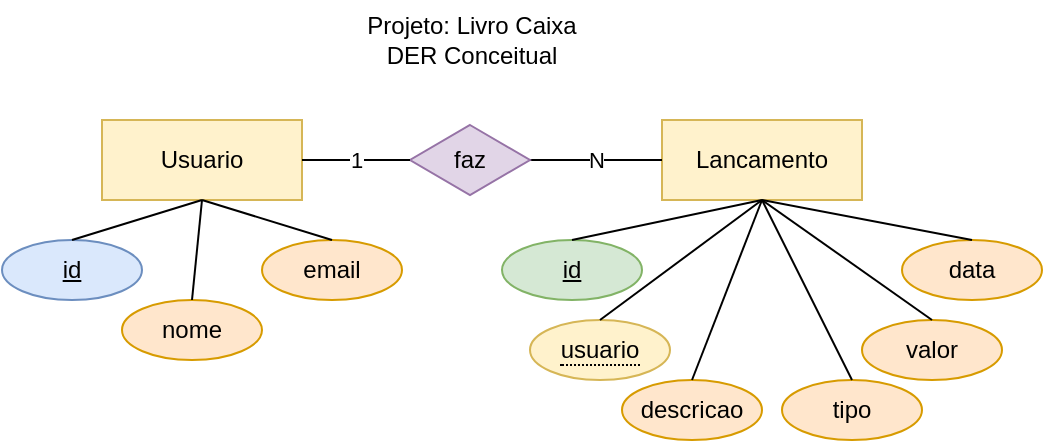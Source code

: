 <mxfile version="24.8.6">
  <diagram name="Página-1" id="6hE0eWu4QvplKjMu0OEx">
    <mxGraphModel dx="683" dy="368" grid="1" gridSize="10" guides="1" tooltips="1" connect="1" arrows="1" fold="1" page="1" pageScale="1" pageWidth="827" pageHeight="1169" math="0" shadow="0">
      <root>
        <mxCell id="0" />
        <mxCell id="1" parent="0" />
        <mxCell id="VtB-TeHQ7SXRlFBVVymZ-1" value="Usuario" style="whiteSpace=wrap;html=1;align=center;fillColor=#fff2cc;strokeColor=#d6b656;" vertex="1" parent="1">
          <mxGeometry x="120" y="110" width="100" height="40" as="geometry" />
        </mxCell>
        <mxCell id="VtB-TeHQ7SXRlFBVVymZ-2" value="Lancamento" style="whiteSpace=wrap;html=1;align=center;fillColor=#fff2cc;strokeColor=#d6b656;" vertex="1" parent="1">
          <mxGeometry x="400" y="110" width="100" height="40" as="geometry" />
        </mxCell>
        <mxCell id="VtB-TeHQ7SXRlFBVVymZ-3" value="Projeto: Livro Caixa&lt;div&gt;DER Conceitual&lt;/div&gt;" style="text;html=1;align=center;verticalAlign=middle;whiteSpace=wrap;rounded=0;" vertex="1" parent="1">
          <mxGeometry x="230" y="50" width="150" height="40" as="geometry" />
        </mxCell>
        <mxCell id="VtB-TeHQ7SXRlFBVVymZ-4" value="id" style="ellipse;whiteSpace=wrap;html=1;align=center;fontStyle=4;fillColor=#dae8fc;strokeColor=#6c8ebf;" vertex="1" parent="1">
          <mxGeometry x="70" y="170" width="70" height="30" as="geometry" />
        </mxCell>
        <mxCell id="VtB-TeHQ7SXRlFBVVymZ-5" value="id" style="ellipse;whiteSpace=wrap;html=1;align=center;fontStyle=4;fillColor=#d5e8d4;strokeColor=#82b366;" vertex="1" parent="1">
          <mxGeometry x="320" y="170" width="70" height="30" as="geometry" />
        </mxCell>
        <mxCell id="VtB-TeHQ7SXRlFBVVymZ-6" value="nome" style="ellipse;whiteSpace=wrap;html=1;align=center;fillColor=#ffe6cc;strokeColor=#d79b00;" vertex="1" parent="1">
          <mxGeometry x="130" y="200" width="70" height="30" as="geometry" />
        </mxCell>
        <mxCell id="VtB-TeHQ7SXRlFBVVymZ-7" value="email" style="ellipse;whiteSpace=wrap;html=1;align=center;fillColor=#ffe6cc;strokeColor=#d79b00;" vertex="1" parent="1">
          <mxGeometry x="200" y="170" width="70" height="30" as="geometry" />
        </mxCell>
        <mxCell id="VtB-TeHQ7SXRlFBVVymZ-8" value="&lt;span style=&quot;border-bottom: 1px dotted&quot;&gt;usuario&lt;/span&gt;" style="ellipse;whiteSpace=wrap;html=1;align=center;fillColor=#fff2cc;strokeColor=#d6b656;" vertex="1" parent="1">
          <mxGeometry x="334" y="210" width="70" height="30" as="geometry" />
        </mxCell>
        <mxCell id="VtB-TeHQ7SXRlFBVVymZ-9" value="descricao" style="ellipse;whiteSpace=wrap;html=1;align=center;fillColor=#ffe6cc;strokeColor=#d79b00;" vertex="1" parent="1">
          <mxGeometry x="380" y="240" width="70" height="30" as="geometry" />
        </mxCell>
        <mxCell id="VtB-TeHQ7SXRlFBVVymZ-10" value="tipo" style="ellipse;whiteSpace=wrap;html=1;align=center;fillColor=#ffe6cc;strokeColor=#d79b00;" vertex="1" parent="1">
          <mxGeometry x="460" y="240" width="70" height="30" as="geometry" />
        </mxCell>
        <mxCell id="VtB-TeHQ7SXRlFBVVymZ-11" value="valor" style="ellipse;whiteSpace=wrap;html=1;align=center;fillColor=#ffe6cc;strokeColor=#d79b00;" vertex="1" parent="1">
          <mxGeometry x="500" y="210" width="70" height="30" as="geometry" />
        </mxCell>
        <mxCell id="VtB-TeHQ7SXRlFBVVymZ-12" value="data" style="ellipse;whiteSpace=wrap;html=1;align=center;fillColor=#ffe6cc;strokeColor=#d79b00;" vertex="1" parent="1">
          <mxGeometry x="520" y="170" width="70" height="30" as="geometry" />
        </mxCell>
        <mxCell id="VtB-TeHQ7SXRlFBVVymZ-14" value="N" style="rounded=0;orthogonalLoop=1;jettySize=auto;html=1;exitX=1;exitY=0.5;exitDx=0;exitDy=0;entryX=0;entryY=0.5;entryDx=0;entryDy=0;endArrow=none;endFill=0;" edge="1" parent="1" source="VtB-TeHQ7SXRlFBVVymZ-13" target="VtB-TeHQ7SXRlFBVVymZ-2">
          <mxGeometry relative="1" as="geometry" />
        </mxCell>
        <mxCell id="VtB-TeHQ7SXRlFBVVymZ-13" value="faz" style="shape=rhombus;perimeter=rhombusPerimeter;whiteSpace=wrap;html=1;align=center;fillColor=#e1d5e7;strokeColor=#9673a6;" vertex="1" parent="1">
          <mxGeometry x="274" y="112.5" width="60" height="35" as="geometry" />
        </mxCell>
        <mxCell id="VtB-TeHQ7SXRlFBVVymZ-15" value="1" style="rounded=0;orthogonalLoop=1;jettySize=auto;html=1;exitX=0;exitY=0.5;exitDx=0;exitDy=0;entryX=1;entryY=0.5;entryDx=0;entryDy=0;endArrow=none;endFill=0;" edge="1" parent="1" source="VtB-TeHQ7SXRlFBVVymZ-13" target="VtB-TeHQ7SXRlFBVVymZ-1">
          <mxGeometry relative="1" as="geometry" />
        </mxCell>
        <mxCell id="VtB-TeHQ7SXRlFBVVymZ-16" style="rounded=0;orthogonalLoop=1;jettySize=auto;html=1;exitX=0.5;exitY=1;exitDx=0;exitDy=0;entryX=0.5;entryY=0;entryDx=0;entryDy=0;endArrow=none;endFill=0;" edge="1" parent="1" source="VtB-TeHQ7SXRlFBVVymZ-2" target="VtB-TeHQ7SXRlFBVVymZ-5">
          <mxGeometry relative="1" as="geometry" />
        </mxCell>
        <mxCell id="VtB-TeHQ7SXRlFBVVymZ-17" style="rounded=0;orthogonalLoop=1;jettySize=auto;html=1;exitX=0.5;exitY=1;exitDx=0;exitDy=0;entryX=0.5;entryY=0;entryDx=0;entryDy=0;endArrow=none;endFill=0;" edge="1" parent="1" source="VtB-TeHQ7SXRlFBVVymZ-2" target="VtB-TeHQ7SXRlFBVVymZ-8">
          <mxGeometry relative="1" as="geometry" />
        </mxCell>
        <mxCell id="VtB-TeHQ7SXRlFBVVymZ-18" style="rounded=0;orthogonalLoop=1;jettySize=auto;html=1;exitX=0.5;exitY=1;exitDx=0;exitDy=0;entryX=0.5;entryY=0;entryDx=0;entryDy=0;endArrow=none;endFill=0;" edge="1" parent="1" source="VtB-TeHQ7SXRlFBVVymZ-2" target="VtB-TeHQ7SXRlFBVVymZ-9">
          <mxGeometry relative="1" as="geometry" />
        </mxCell>
        <mxCell id="VtB-TeHQ7SXRlFBVVymZ-19" style="rounded=0;orthogonalLoop=1;jettySize=auto;html=1;exitX=0.5;exitY=1;exitDx=0;exitDy=0;entryX=0.5;entryY=0;entryDx=0;entryDy=0;endArrow=none;endFill=0;" edge="1" parent="1" source="VtB-TeHQ7SXRlFBVVymZ-2" target="VtB-TeHQ7SXRlFBVVymZ-10">
          <mxGeometry relative="1" as="geometry" />
        </mxCell>
        <mxCell id="VtB-TeHQ7SXRlFBVVymZ-20" style="rounded=0;orthogonalLoop=1;jettySize=auto;html=1;exitX=0.5;exitY=1;exitDx=0;exitDy=0;entryX=0.5;entryY=0;entryDx=0;entryDy=0;endArrow=none;endFill=0;" edge="1" parent="1" source="VtB-TeHQ7SXRlFBVVymZ-2" target="VtB-TeHQ7SXRlFBVVymZ-11">
          <mxGeometry relative="1" as="geometry" />
        </mxCell>
        <mxCell id="VtB-TeHQ7SXRlFBVVymZ-21" style="rounded=0;orthogonalLoop=1;jettySize=auto;html=1;exitX=0.5;exitY=1;exitDx=0;exitDy=0;entryX=0.5;entryY=0;entryDx=0;entryDy=0;endArrow=none;endFill=0;" edge="1" parent="1" source="VtB-TeHQ7SXRlFBVVymZ-2" target="VtB-TeHQ7SXRlFBVVymZ-12">
          <mxGeometry relative="1" as="geometry" />
        </mxCell>
        <mxCell id="VtB-TeHQ7SXRlFBVVymZ-22" style="rounded=0;orthogonalLoop=1;jettySize=auto;html=1;exitX=0.5;exitY=1;exitDx=0;exitDy=0;entryX=0.5;entryY=0;entryDx=0;entryDy=0;endArrow=none;endFill=0;" edge="1" parent="1" source="VtB-TeHQ7SXRlFBVVymZ-1" target="VtB-TeHQ7SXRlFBVVymZ-6">
          <mxGeometry relative="1" as="geometry" />
        </mxCell>
        <mxCell id="VtB-TeHQ7SXRlFBVVymZ-23" style="rounded=0;orthogonalLoop=1;jettySize=auto;html=1;exitX=0.5;exitY=1;exitDx=0;exitDy=0;entryX=0.5;entryY=0;entryDx=0;entryDy=0;endArrow=none;endFill=0;" edge="1" parent="1" source="VtB-TeHQ7SXRlFBVVymZ-1" target="VtB-TeHQ7SXRlFBVVymZ-7">
          <mxGeometry relative="1" as="geometry" />
        </mxCell>
        <mxCell id="VtB-TeHQ7SXRlFBVVymZ-24" style="rounded=0;orthogonalLoop=1;jettySize=auto;html=1;exitX=0.5;exitY=1;exitDx=0;exitDy=0;entryX=0.5;entryY=0;entryDx=0;entryDy=0;endArrow=none;endFill=0;" edge="1" parent="1" source="VtB-TeHQ7SXRlFBVVymZ-1" target="VtB-TeHQ7SXRlFBVVymZ-4">
          <mxGeometry relative="1" as="geometry" />
        </mxCell>
      </root>
    </mxGraphModel>
  </diagram>
</mxfile>
